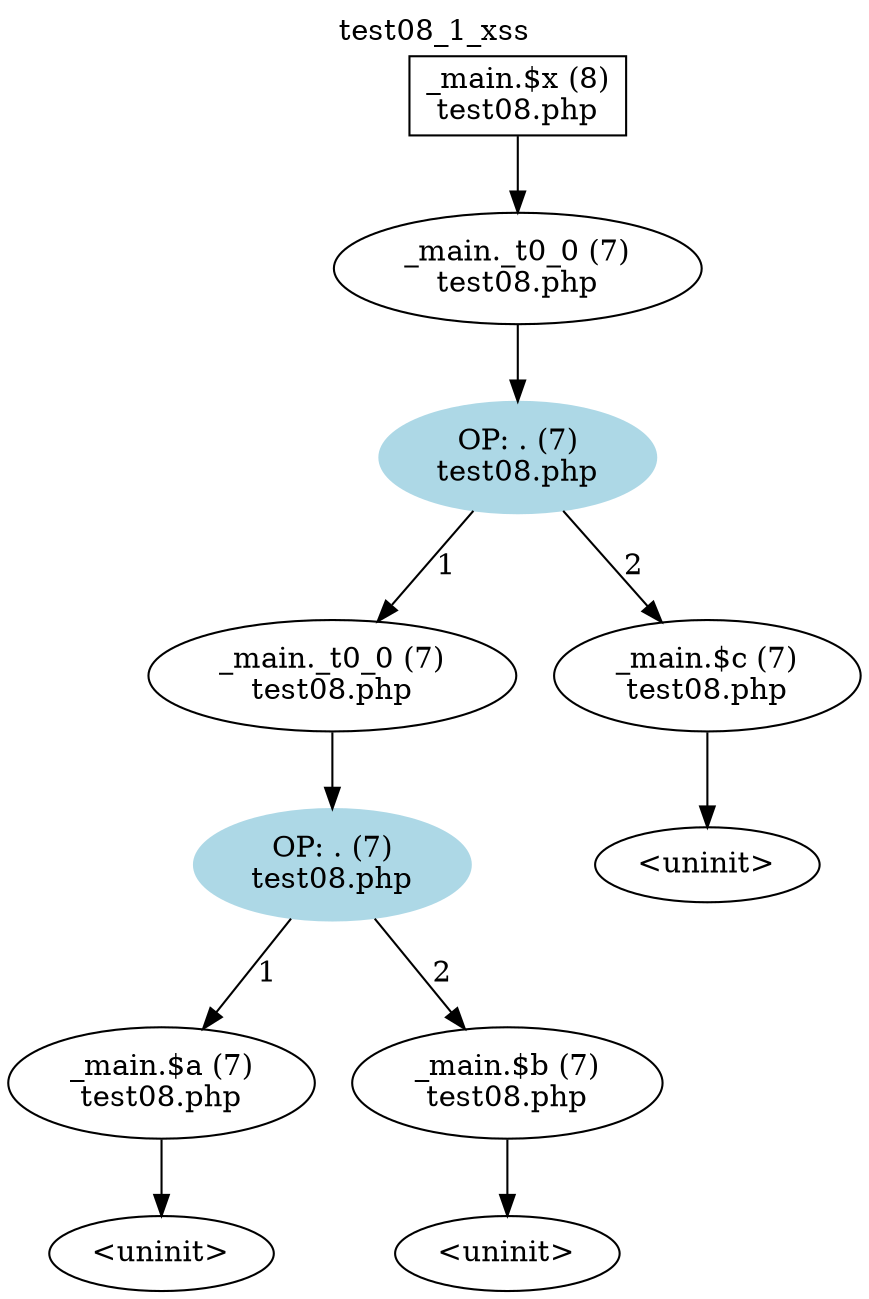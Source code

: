 digraph cfg {
  label="test08_1_xss";
  labelloc=t;
  n1 [shape=box, label="_main.$x (8)\ntest08.php"];
  n2 [shape=ellipse, label="_main._t0_0 (7)\ntest08.php"];
  n3 [shape=ellipse, label="OP: . (7)\ntest08.php",style=filled,color=lightblue];
  n4 [shape=ellipse, label="_main._t0_0 (7)\ntest08.php"];
  n5 [shape=ellipse, label="_main.$c (7)\ntest08.php"];
  n6 [shape=ellipse, label="OP: . (7)\ntest08.php",style=filled,color=lightblue];
  n7 [shape=ellipse, label="<uninit>"];
  n8 [shape=ellipse, label="_main.$a (7)\ntest08.php"];
  n9 [shape=ellipse, label="_main.$b (7)\ntest08.php"];
  n10 [shape=ellipse, label="<uninit>"];
  n11 [shape=ellipse, label="<uninit>"];
  n1 -> n2;
  n2 -> n3;
  n3 -> n4[label="1"];
  n3 -> n5[label="2"];
  n4 -> n6;
  n5 -> n7;
  n6 -> n8[label="1"];
  n6 -> n9[label="2"];
  n8 -> n10;
  n9 -> n11;
}
